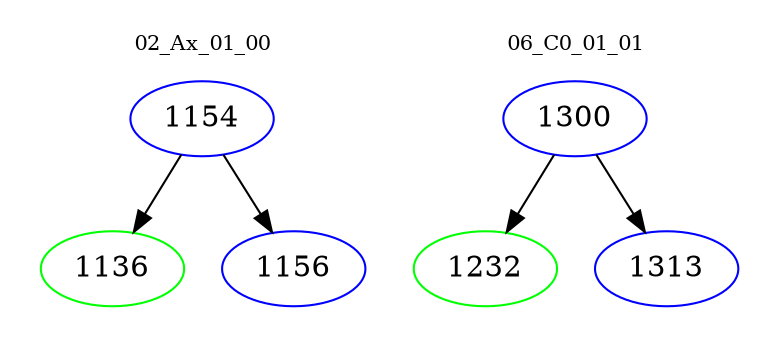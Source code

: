digraph{
subgraph cluster_0 {
color = white
label = "02_Ax_01_00";
fontsize=10;
T0_1154 [label="1154", color="blue"]
T0_1154 -> T0_1136 [color="black"]
T0_1136 [label="1136", color="green"]
T0_1154 -> T0_1156 [color="black"]
T0_1156 [label="1156", color="blue"]
}
subgraph cluster_1 {
color = white
label = "06_C0_01_01";
fontsize=10;
T1_1300 [label="1300", color="blue"]
T1_1300 -> T1_1232 [color="black"]
T1_1232 [label="1232", color="green"]
T1_1300 -> T1_1313 [color="black"]
T1_1313 [label="1313", color="blue"]
}
}
